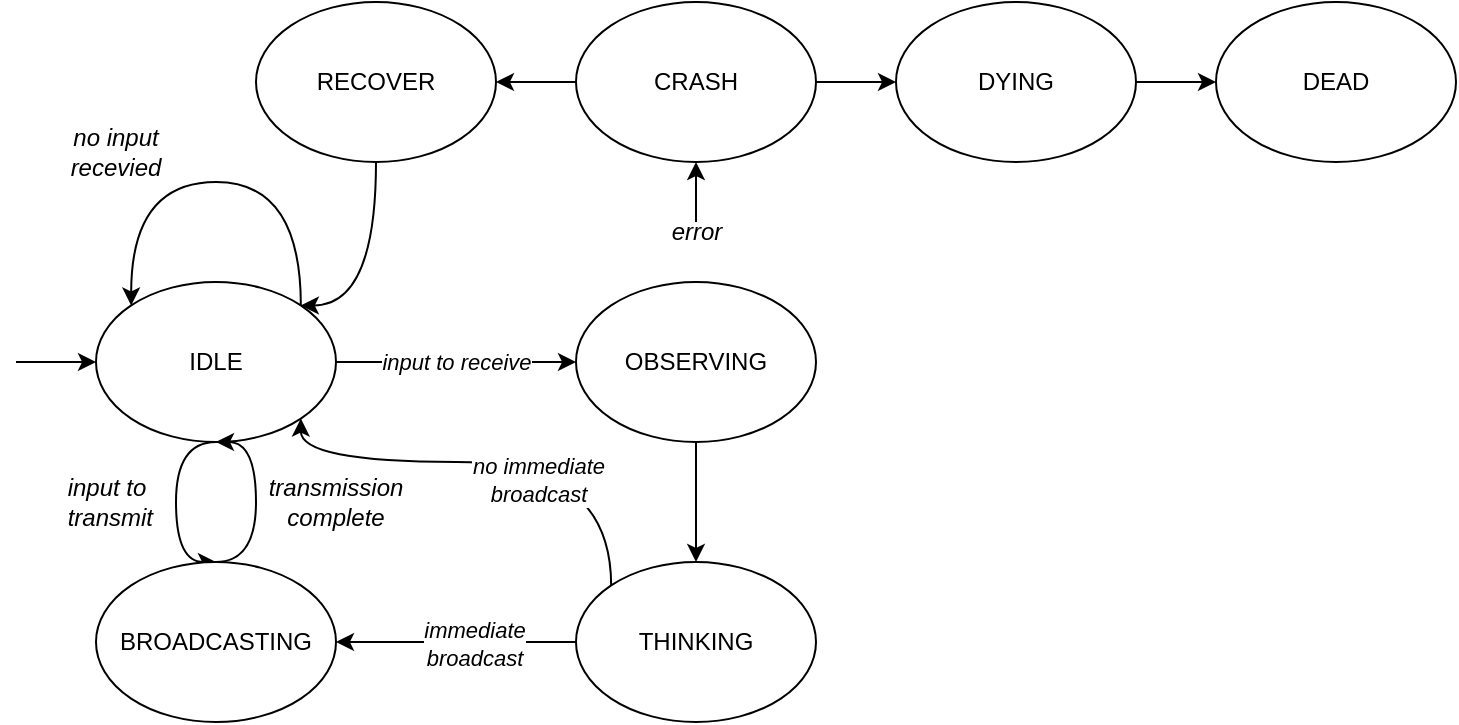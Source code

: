 <mxfile version="24.6.2" type="device">
  <diagram name="Page-1" id="ijFUswNUw7vzGmeeplDM">
    <mxGraphModel dx="1434" dy="774" grid="1" gridSize="10" guides="1" tooltips="1" connect="1" arrows="1" fold="1" page="1" pageScale="1" pageWidth="850" pageHeight="1100" math="0" shadow="0">
      <root>
        <mxCell id="0" />
        <mxCell id="1" parent="0" />
        <mxCell id="HXDiq6HBg5Gx71Ae59LT-8" style="edgeStyle=orthogonalEdgeStyle;rounded=0;orthogonalLoop=1;jettySize=auto;html=1;entryX=0;entryY=0.5;entryDx=0;entryDy=0;" edge="1" parent="1" source="HXDiq6HBg5Gx71Ae59LT-2" target="HXDiq6HBg5Gx71Ae59LT-4">
          <mxGeometry relative="1" as="geometry" />
        </mxCell>
        <mxCell id="HXDiq6HBg5Gx71Ae59LT-11" value="&lt;i&gt;input to receive&lt;br&gt;&lt;/i&gt;" style="edgeLabel;html=1;align=center;verticalAlign=middle;resizable=0;points=[];" vertex="1" connectable="0" parent="HXDiq6HBg5Gx71Ae59LT-8">
          <mxGeometry relative="1" as="geometry">
            <mxPoint as="offset" />
          </mxGeometry>
        </mxCell>
        <mxCell id="HXDiq6HBg5Gx71Ae59LT-19" style="edgeStyle=orthogonalEdgeStyle;rounded=0;orthogonalLoop=1;jettySize=auto;html=1;exitX=0.5;exitY=1;exitDx=0;exitDy=0;entryX=0.5;entryY=0;entryDx=0;entryDy=0;curved=1;" edge="1" parent="1" source="HXDiq6HBg5Gx71Ae59LT-2" target="HXDiq6HBg5Gx71Ae59LT-14">
          <mxGeometry relative="1" as="geometry">
            <Array as="points">
              <mxPoint x="160" y="260" />
              <mxPoint x="160" y="320" />
            </Array>
          </mxGeometry>
        </mxCell>
        <mxCell id="HXDiq6HBg5Gx71Ae59LT-2" value="IDLE" style="ellipse;whiteSpace=wrap;html=1;" vertex="1" parent="1">
          <mxGeometry x="120" y="180" width="120" height="80" as="geometry" />
        </mxCell>
        <mxCell id="HXDiq6HBg5Gx71Ae59LT-3" value="" style="endArrow=classic;html=1;rounded=0;entryX=0;entryY=0.5;entryDx=0;entryDy=0;" edge="1" parent="1" target="HXDiq6HBg5Gx71Ae59LT-2">
          <mxGeometry width="50" height="50" relative="1" as="geometry">
            <mxPoint x="80" y="220" as="sourcePoint" />
            <mxPoint x="450" y="380" as="targetPoint" />
          </mxGeometry>
        </mxCell>
        <mxCell id="HXDiq6HBg5Gx71Ae59LT-17" style="edgeStyle=orthogonalEdgeStyle;rounded=0;orthogonalLoop=1;jettySize=auto;html=1;exitX=0.5;exitY=1;exitDx=0;exitDy=0;entryX=0.5;entryY=0;entryDx=0;entryDy=0;" edge="1" parent="1" source="HXDiq6HBg5Gx71Ae59LT-4" target="HXDiq6HBg5Gx71Ae59LT-12">
          <mxGeometry relative="1" as="geometry" />
        </mxCell>
        <mxCell id="HXDiq6HBg5Gx71Ae59LT-4" value="OBSERVING" style="ellipse;whiteSpace=wrap;html=1;" vertex="1" parent="1">
          <mxGeometry x="360" y="180" width="120" height="80" as="geometry" />
        </mxCell>
        <mxCell id="HXDiq6HBg5Gx71Ae59LT-6" style="edgeStyle=orthogonalEdgeStyle;rounded=0;orthogonalLoop=1;jettySize=auto;html=1;exitX=1;exitY=0;exitDx=0;exitDy=0;entryX=0;entryY=0;entryDx=0;entryDy=0;curved=1;" edge="1" parent="1" source="HXDiq6HBg5Gx71Ae59LT-2" target="HXDiq6HBg5Gx71Ae59LT-2">
          <mxGeometry relative="1" as="geometry">
            <Array as="points">
              <mxPoint x="222" y="130" />
              <mxPoint x="138" y="130" />
            </Array>
          </mxGeometry>
        </mxCell>
        <mxCell id="HXDiq6HBg5Gx71Ae59LT-7" value="&lt;i&gt;no input recevied&lt;br&gt;&lt;/i&gt;" style="text;html=1;align=center;verticalAlign=middle;whiteSpace=wrap;rounded=0;" vertex="1" parent="1">
          <mxGeometry x="100" y="100" width="60" height="30" as="geometry" />
        </mxCell>
        <mxCell id="HXDiq6HBg5Gx71Ae59LT-16" style="edgeStyle=orthogonalEdgeStyle;rounded=0;orthogonalLoop=1;jettySize=auto;html=1;exitX=0;exitY=0.5;exitDx=0;exitDy=0;entryX=1;entryY=0.5;entryDx=0;entryDy=0;" edge="1" parent="1" source="HXDiq6HBg5Gx71Ae59LT-12" target="HXDiq6HBg5Gx71Ae59LT-14">
          <mxGeometry relative="1" as="geometry" />
        </mxCell>
        <mxCell id="HXDiq6HBg5Gx71Ae59LT-28" value="&lt;div&gt;&lt;i&gt;immediate&lt;/i&gt;&lt;/div&gt;&lt;div&gt;&lt;i&gt;broadcast&lt;br&gt;&lt;/i&gt;&lt;/div&gt;" style="edgeLabel;html=1;align=center;verticalAlign=middle;resizable=0;points=[];" vertex="1" connectable="0" parent="HXDiq6HBg5Gx71Ae59LT-16">
          <mxGeometry x="-0.15" y="1" relative="1" as="geometry">
            <mxPoint as="offset" />
          </mxGeometry>
        </mxCell>
        <mxCell id="HXDiq6HBg5Gx71Ae59LT-23" style="edgeStyle=orthogonalEdgeStyle;rounded=0;orthogonalLoop=1;jettySize=auto;html=1;exitX=0;exitY=0;exitDx=0;exitDy=0;entryX=1;entryY=1;entryDx=0;entryDy=0;curved=1;" edge="1" parent="1" source="HXDiq6HBg5Gx71Ae59LT-12" target="HXDiq6HBg5Gx71Ae59LT-2">
          <mxGeometry relative="1" as="geometry">
            <Array as="points">
              <mxPoint x="378" y="270" />
              <mxPoint x="222" y="270" />
            </Array>
          </mxGeometry>
        </mxCell>
        <mxCell id="HXDiq6HBg5Gx71Ae59LT-27" value="&lt;div&gt;&lt;i&gt;no immediate&lt;/i&gt;&lt;/div&gt;&lt;div&gt;&lt;i&gt;broadcast&lt;br&gt;&lt;/i&gt;&lt;/div&gt;" style="edgeLabel;html=1;align=center;verticalAlign=middle;resizable=0;points=[];" vertex="1" connectable="0" parent="HXDiq6HBg5Gx71Ae59LT-23">
          <mxGeometry x="-0.176" y="9" relative="1" as="geometry">
            <mxPoint as="offset" />
          </mxGeometry>
        </mxCell>
        <mxCell id="HXDiq6HBg5Gx71Ae59LT-12" value="THINKING" style="ellipse;whiteSpace=wrap;html=1;" vertex="1" parent="1">
          <mxGeometry x="360" y="320" width="120" height="80" as="geometry" />
        </mxCell>
        <mxCell id="HXDiq6HBg5Gx71Ae59LT-15" style="edgeStyle=orthogonalEdgeStyle;rounded=0;orthogonalLoop=1;jettySize=auto;html=1;exitX=0.5;exitY=0;exitDx=0;exitDy=0;entryX=0.5;entryY=1;entryDx=0;entryDy=0;curved=1;" edge="1" parent="1" source="HXDiq6HBg5Gx71Ae59LT-14" target="HXDiq6HBg5Gx71Ae59LT-2">
          <mxGeometry relative="1" as="geometry">
            <Array as="points">
              <mxPoint x="200" y="320" />
              <mxPoint x="200" y="260" />
            </Array>
          </mxGeometry>
        </mxCell>
        <mxCell id="HXDiq6HBg5Gx71Ae59LT-14" value="BROADCASTING" style="ellipse;whiteSpace=wrap;html=1;" vertex="1" parent="1">
          <mxGeometry x="120" y="320" width="120" height="80" as="geometry" />
        </mxCell>
        <mxCell id="HXDiq6HBg5Gx71Ae59LT-20" value="&lt;div&gt;&lt;i&gt;input to&lt;/i&gt;&lt;/div&gt;&lt;div&gt;&lt;i&gt;&amp;nbsp;transmit&lt;/i&gt;&lt;/div&gt;" style="text;html=1;align=center;verticalAlign=middle;resizable=0;points=[];autosize=1;strokeColor=none;fillColor=none;" vertex="1" parent="1">
          <mxGeometry x="90" y="270" width="70" height="40" as="geometry" />
        </mxCell>
        <mxCell id="HXDiq6HBg5Gx71Ae59LT-21" value="&lt;div&gt;&lt;i&gt;transmission&lt;/i&gt;&lt;/div&gt;&lt;div&gt;&lt;i&gt;complete&lt;br&gt;&lt;/i&gt;&lt;/div&gt;" style="text;html=1;align=center;verticalAlign=middle;whiteSpace=wrap;rounded=0;" vertex="1" parent="1">
          <mxGeometry x="210" y="275" width="60" height="30" as="geometry" />
        </mxCell>
        <mxCell id="HXDiq6HBg5Gx71Ae59LT-34" style="edgeStyle=orthogonalEdgeStyle;rounded=0;orthogonalLoop=1;jettySize=auto;html=1;entryX=1;entryY=0.5;entryDx=0;entryDy=0;" edge="1" parent="1" source="HXDiq6HBg5Gx71Ae59LT-29" target="HXDiq6HBg5Gx71Ae59LT-32">
          <mxGeometry relative="1" as="geometry" />
        </mxCell>
        <mxCell id="HXDiq6HBg5Gx71Ae59LT-35" style="edgeStyle=orthogonalEdgeStyle;rounded=0;orthogonalLoop=1;jettySize=auto;html=1;exitX=1;exitY=0.5;exitDx=0;exitDy=0;entryX=0;entryY=0.5;entryDx=0;entryDy=0;" edge="1" parent="1" source="HXDiq6HBg5Gx71Ae59LT-29" target="HXDiq6HBg5Gx71Ae59LT-30">
          <mxGeometry relative="1" as="geometry" />
        </mxCell>
        <mxCell id="HXDiq6HBg5Gx71Ae59LT-38" style="edgeStyle=orthogonalEdgeStyle;rounded=0;orthogonalLoop=1;jettySize=auto;html=1;exitX=0.5;exitY=1;exitDx=0;exitDy=0;startArrow=classic;startFill=1;endArrow=none;endFill=0;" edge="1" parent="1" source="HXDiq6HBg5Gx71Ae59LT-29">
          <mxGeometry relative="1" as="geometry">
            <mxPoint x="420" y="150" as="targetPoint" />
          </mxGeometry>
        </mxCell>
        <mxCell id="HXDiq6HBg5Gx71Ae59LT-29" value="CRASH" style="ellipse;whiteSpace=wrap;html=1;" vertex="1" parent="1">
          <mxGeometry x="360" y="40" width="120" height="80" as="geometry" />
        </mxCell>
        <mxCell id="HXDiq6HBg5Gx71Ae59LT-36" style="edgeStyle=orthogonalEdgeStyle;rounded=0;orthogonalLoop=1;jettySize=auto;html=1;exitX=1;exitY=0.5;exitDx=0;exitDy=0;entryX=0;entryY=0.5;entryDx=0;entryDy=0;" edge="1" parent="1" source="HXDiq6HBg5Gx71Ae59LT-30" target="HXDiq6HBg5Gx71Ae59LT-31">
          <mxGeometry relative="1" as="geometry" />
        </mxCell>
        <mxCell id="HXDiq6HBg5Gx71Ae59LT-30" value="DYING" style="ellipse;whiteSpace=wrap;html=1;" vertex="1" parent="1">
          <mxGeometry x="520" y="40" width="120" height="80" as="geometry" />
        </mxCell>
        <mxCell id="HXDiq6HBg5Gx71Ae59LT-31" value="DEAD" style="ellipse;whiteSpace=wrap;html=1;" vertex="1" parent="1">
          <mxGeometry x="680" y="40" width="120" height="80" as="geometry" />
        </mxCell>
        <mxCell id="HXDiq6HBg5Gx71Ae59LT-33" style="edgeStyle=orthogonalEdgeStyle;rounded=0;orthogonalLoop=1;jettySize=auto;html=1;exitX=0.5;exitY=1;exitDx=0;exitDy=0;entryX=1;entryY=0;entryDx=0;entryDy=0;curved=1;" edge="1" parent="1" source="HXDiq6HBg5Gx71Ae59LT-32" target="HXDiq6HBg5Gx71Ae59LT-2">
          <mxGeometry relative="1" as="geometry">
            <Array as="points">
              <mxPoint x="260" y="192" />
            </Array>
          </mxGeometry>
        </mxCell>
        <mxCell id="HXDiq6HBg5Gx71Ae59LT-32" value="RECOVER" style="ellipse;whiteSpace=wrap;html=1;" vertex="1" parent="1">
          <mxGeometry x="200" y="40" width="120" height="80" as="geometry" />
        </mxCell>
        <mxCell id="HXDiq6HBg5Gx71Ae59LT-39" value="&lt;i&gt;error&lt;/i&gt;" style="text;html=1;align=center;verticalAlign=middle;resizable=0;points=[];autosize=1;strokeColor=none;fillColor=none;" vertex="1" parent="1">
          <mxGeometry x="395" y="140" width="50" height="30" as="geometry" />
        </mxCell>
      </root>
    </mxGraphModel>
  </diagram>
</mxfile>
